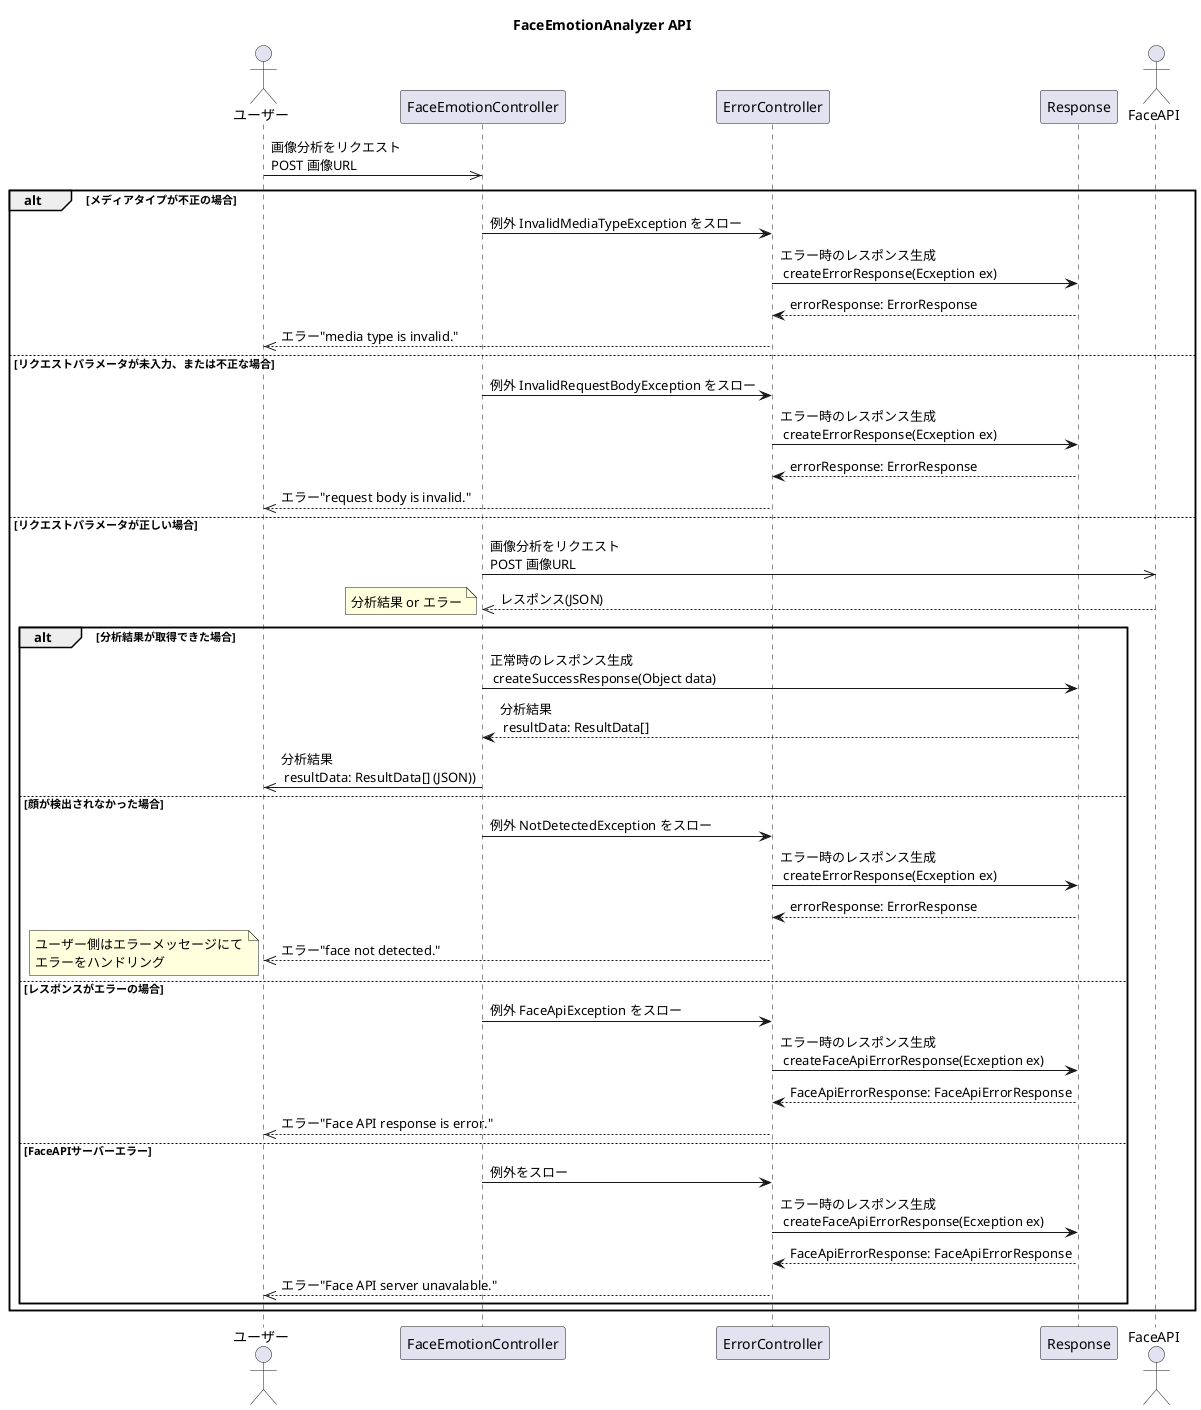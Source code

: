 @startuml
title FaceEmotionAnalyzer API

actor ユーザー
participant FaceEmotionController
participant ErrorController
participant Response
actor FaceAPI

ユーザー ->> FaceEmotionController: 画像分析をリクエスト\nPOST 画像URL

alt メディアタイプが不正の場合
    FaceEmotionController -> ErrorController: 例外 InvalidMediaTypeException をスロー
    ErrorController -> Response: エラー時のレスポンス生成\n createErrorResponse(Ecxeption ex)
    ErrorController <-- Response: errorResponse: ErrorResponse
    ユーザー <<-- ErrorController: エラー"media type is invalid."

else リクエストパラメータが未入力、または不正な場合
    FaceEmotionController -> ErrorController: 例外 InvalidRequestBodyException をスロー
    ErrorController -> Response: エラー時のレスポンス生成\n createErrorResponse(Ecxeption ex)
    ErrorController <-- Response: errorResponse: ErrorResponse
    ユーザー <<-- ErrorController: エラー"request body is invalid."

else リクエストパラメータが正しい場合
    FaceEmotionController ->> FaceAPI: 画像分析をリクエスト\nPOST 画像URL
    FaceEmotionController <<-- FaceAPI: レスポンス(JSON)
    note left: 分析結果 or エラー

    alt 分析結果が取得できた場合
        FaceEmotionController -> Response: 正常時のレスポンス生成\n createSuccessResponse(Object data)
        FaceEmotionController <-- Response: 分析結果\n resultData: ResultData[]
        ユーザー <<- FaceEmotionController: 分析結果\n resultData: ResultData[] (JSON))
    else 顔が検出されなかった場合
        FaceEmotionController -> ErrorController: 例外 NotDetectedException をスロー
        ErrorController -> Response: エラー時のレスポンス生成\n createErrorResponse(Ecxeption ex)
        ErrorController <-- Response: errorResponse: ErrorResponse
        ユーザー <<-- ErrorController: エラー"face not detected."
        note left : ユーザー側はエラーメッセージにて\nエラーをハンドリング
    else レスポンスがエラーの場合
        FaceEmotionController -> ErrorController: 例外 FaceApiException をスロー
        ErrorController -> Response: エラー時のレスポンス生成\n createFaceApiErrorResponse(Ecxeption ex)
        ErrorController <-- Response: FaceApiErrorResponse: FaceApiErrorResponse
        ユーザー <<-- ErrorController: エラー"Face API response is error."
    else FaceAPIサーバーエラー
        FaceEmotionController -> ErrorController: 例外をスロー
        ErrorController -> Response: エラー時のレスポンス生成\n createFaceApiErrorResponse(Ecxeption ex)
        ErrorController <-- Response: FaceApiErrorResponse: FaceApiErrorResponse
        ユーザー <<-- ErrorController: エラー"Face API server unavalable."
    end




end

@enduml